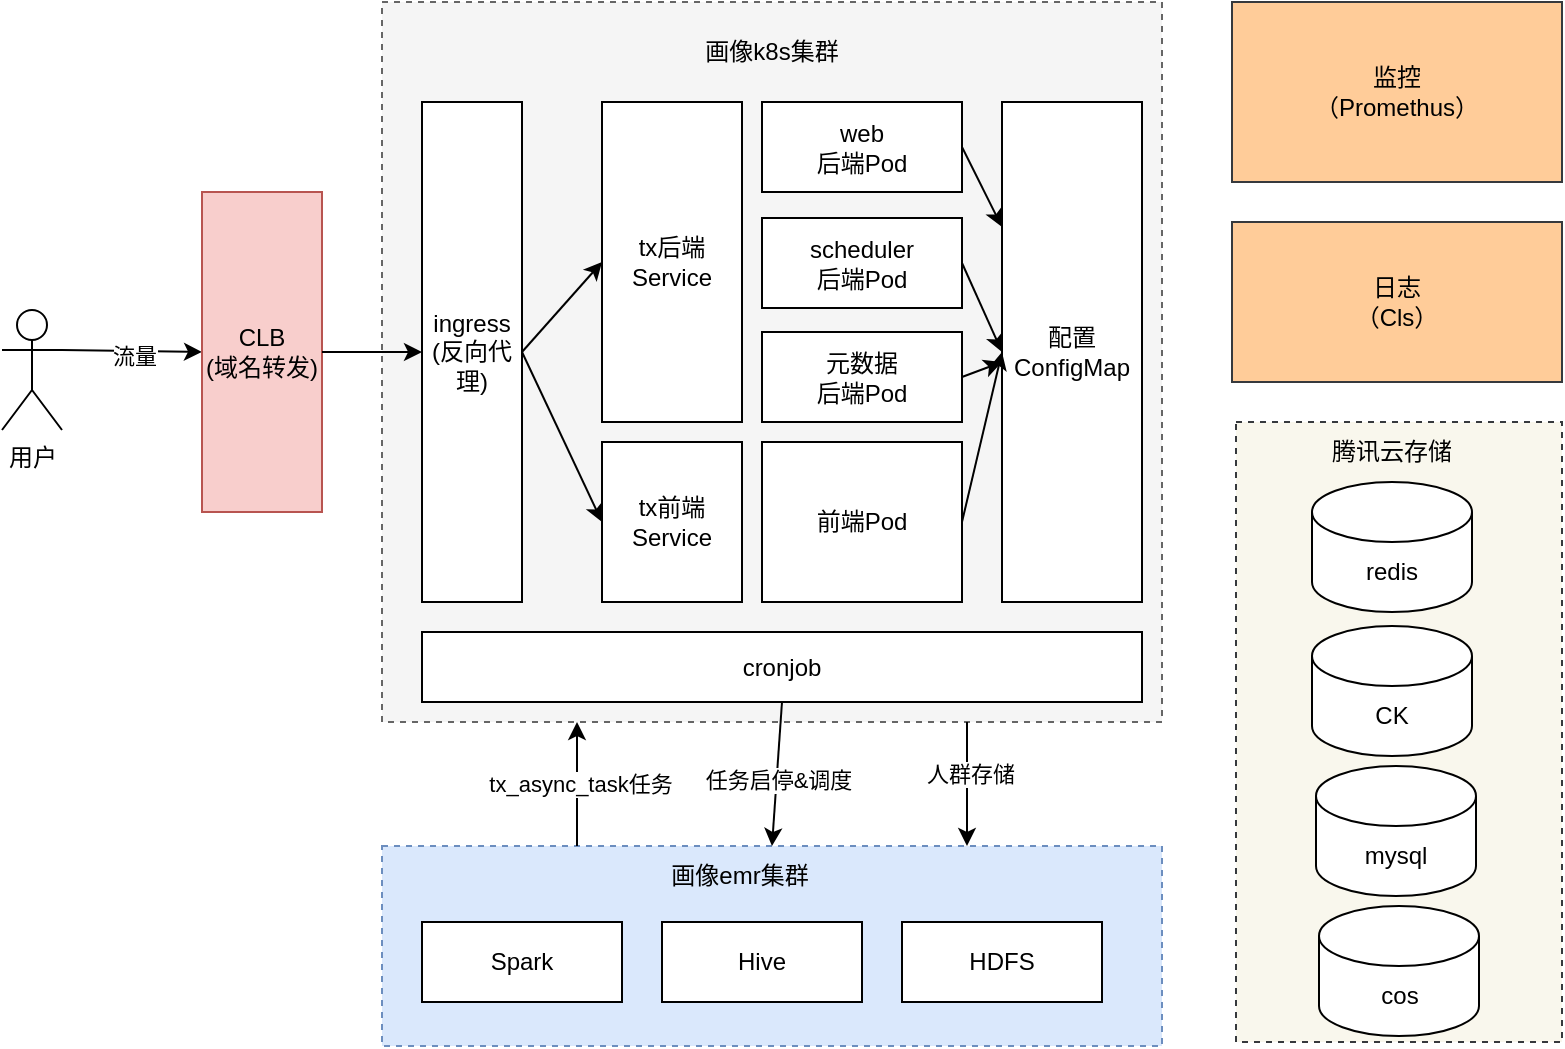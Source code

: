 <mxfile version="20.3.0" type="github">
  <diagram id="ZPPa48m-J54TyZQts5Dt" name="第 1 页">
    <mxGraphModel dx="1249" dy="809" grid="1" gridSize="10" guides="1" tooltips="1" connect="1" arrows="1" fold="1" page="1" pageScale="1" pageWidth="827" pageHeight="1169" math="0" shadow="0">
      <root>
        <mxCell id="0" />
        <mxCell id="1" parent="0" />
        <mxCell id="qWF-FxJLxW53jSEFmBLm-1" value="用户" style="shape=umlActor;verticalLabelPosition=bottom;verticalAlign=top;html=1;outlineConnect=0;" parent="1" vertex="1">
          <mxGeometry x="90" y="374" width="30" height="60" as="geometry" />
        </mxCell>
        <mxCell id="qWF-FxJLxW53jSEFmBLm-2" value="" style="endArrow=classic;html=1;rounded=0;exitX=1;exitY=0.333;exitDx=0;exitDy=0;exitPerimeter=0;entryX=0;entryY=0.5;entryDx=0;entryDy=0;" parent="1" source="qWF-FxJLxW53jSEFmBLm-1" target="qWF-FxJLxW53jSEFmBLm-3" edge="1">
          <mxGeometry width="50" height="50" relative="1" as="geometry">
            <mxPoint x="190" y="400" as="sourcePoint" />
            <mxPoint x="200" y="370" as="targetPoint" />
          </mxGeometry>
        </mxCell>
        <mxCell id="qWF-FxJLxW53jSEFmBLm-20" value="流量" style="edgeLabel;html=1;align=center;verticalAlign=middle;resizable=0;points=[];" parent="qWF-FxJLxW53jSEFmBLm-2" vertex="1" connectable="0">
          <mxGeometry x="0.029" y="-1" relative="1" as="geometry">
            <mxPoint y="1" as="offset" />
          </mxGeometry>
        </mxCell>
        <mxCell id="qWF-FxJLxW53jSEFmBLm-3" value="CLB&lt;br&gt;(域名转发)" style="rounded=0;whiteSpace=wrap;html=1;fillColor=#f8cecc;strokeColor=#b85450;" parent="1" vertex="1">
          <mxGeometry x="190" y="315" width="60" height="160" as="geometry" />
        </mxCell>
        <mxCell id="qWF-FxJLxW53jSEFmBLm-4" value="" style="rounded=0;whiteSpace=wrap;html=1;dashed=1;fillColor=#f5f5f5;fontColor=#333333;strokeColor=#666666;" parent="1" vertex="1">
          <mxGeometry x="280" y="220" width="390" height="360" as="geometry" />
        </mxCell>
        <mxCell id="qWF-FxJLxW53jSEFmBLm-5" value="画像k8s集群" style="text;html=1;strokeColor=none;fillColor=none;align=center;verticalAlign=middle;whiteSpace=wrap;rounded=0;dashed=1;" parent="1" vertex="1">
          <mxGeometry x="430" y="230" width="90" height="30" as="geometry" />
        </mxCell>
        <mxCell id="qWF-FxJLxW53jSEFmBLm-6" value="" style="rounded=0;whiteSpace=wrap;html=1;dashed=1;fillColor=#dae8fc;strokeColor=#6c8ebf;" parent="1" vertex="1">
          <mxGeometry x="280" y="642" width="390" height="100" as="geometry" />
        </mxCell>
        <mxCell id="qWF-FxJLxW53jSEFmBLm-7" value="画像emr集群" style="text;html=1;strokeColor=none;fillColor=none;align=center;verticalAlign=middle;whiteSpace=wrap;rounded=0;dashed=1;" parent="1" vertex="1">
          <mxGeometry x="414" y="642" width="90" height="30" as="geometry" />
        </mxCell>
        <mxCell id="qWF-FxJLxW53jSEFmBLm-8" value="Spark" style="rounded=0;whiteSpace=wrap;html=1;" parent="1" vertex="1">
          <mxGeometry x="300" y="680" width="100" height="40" as="geometry" />
        </mxCell>
        <mxCell id="qWF-FxJLxW53jSEFmBLm-9" value="Hive" style="rounded=0;whiteSpace=wrap;html=1;" parent="1" vertex="1">
          <mxGeometry x="420" y="680" width="100" height="40" as="geometry" />
        </mxCell>
        <mxCell id="qWF-FxJLxW53jSEFmBLm-10" value="HDFS" style="rounded=0;whiteSpace=wrap;html=1;" parent="1" vertex="1">
          <mxGeometry x="540" y="680" width="100" height="40" as="geometry" />
        </mxCell>
        <mxCell id="qWF-FxJLxW53jSEFmBLm-11" value="" style="endArrow=classic;html=1;rounded=0;exitX=0.25;exitY=0;exitDx=0;exitDy=0;entryX=0.25;entryY=1;entryDx=0;entryDy=0;" parent="1" source="qWF-FxJLxW53jSEFmBLm-6" target="qWF-FxJLxW53jSEFmBLm-4" edge="1">
          <mxGeometry width="50" height="50" relative="1" as="geometry">
            <mxPoint x="110" y="630" as="sourcePoint" />
            <mxPoint x="160" y="580" as="targetPoint" />
          </mxGeometry>
        </mxCell>
        <mxCell id="qWF-FxJLxW53jSEFmBLm-13" value="tx_async_task任务" style="edgeLabel;html=1;align=center;verticalAlign=middle;resizable=0;points=[];" parent="qWF-FxJLxW53jSEFmBLm-11" vertex="1" connectable="0">
          <mxGeometry relative="1" as="geometry">
            <mxPoint x="1" as="offset" />
          </mxGeometry>
        </mxCell>
        <mxCell id="qWF-FxJLxW53jSEFmBLm-12" value="" style="endArrow=classic;html=1;rounded=0;exitX=0.75;exitY=1;exitDx=0;exitDy=0;entryX=0.75;entryY=0;entryDx=0;entryDy=0;" parent="1" source="qWF-FxJLxW53jSEFmBLm-4" target="qWF-FxJLxW53jSEFmBLm-6" edge="1">
          <mxGeometry width="50" height="50" relative="1" as="geometry">
            <mxPoint x="382.5" y="610" as="sourcePoint" />
            <mxPoint x="382.5" y="550" as="targetPoint" />
          </mxGeometry>
        </mxCell>
        <mxCell id="qWF-FxJLxW53jSEFmBLm-14" value="人群存储" style="edgeLabel;html=1;align=center;verticalAlign=middle;resizable=0;points=[];" parent="qWF-FxJLxW53jSEFmBLm-12" vertex="1" connectable="0">
          <mxGeometry x="-0.167" y="5" relative="1" as="geometry">
            <mxPoint x="-4" as="offset" />
          </mxGeometry>
        </mxCell>
        <mxCell id="qWF-FxJLxW53jSEFmBLm-15" value="ingress&lt;br&gt;(反向代理)" style="rounded=0;whiteSpace=wrap;html=1;" parent="1" vertex="1">
          <mxGeometry x="300" y="270" width="50" height="250" as="geometry" />
        </mxCell>
        <mxCell id="qWF-FxJLxW53jSEFmBLm-18" value="" style="endArrow=classic;html=1;rounded=0;exitX=1;exitY=0.5;exitDx=0;exitDy=0;entryX=0;entryY=0.5;entryDx=0;entryDy=0;" parent="1" source="qWF-FxJLxW53jSEFmBLm-3" target="qWF-FxJLxW53jSEFmBLm-15" edge="1">
          <mxGeometry width="50" height="50" relative="1" as="geometry">
            <mxPoint x="130" y="380" as="sourcePoint" />
            <mxPoint x="200" y="380" as="targetPoint" />
          </mxGeometry>
        </mxCell>
        <mxCell id="qWF-FxJLxW53jSEFmBLm-21" value="tx后端Service" style="rounded=0;whiteSpace=wrap;html=1;" parent="1" vertex="1">
          <mxGeometry x="390" y="270" width="70" height="160" as="geometry" />
        </mxCell>
        <mxCell id="qWF-FxJLxW53jSEFmBLm-22" value="tx前端Service" style="rounded=0;whiteSpace=wrap;html=1;" parent="1" vertex="1">
          <mxGeometry x="390" y="440" width="70" height="80" as="geometry" />
        </mxCell>
        <mxCell id="qWF-FxJLxW53jSEFmBLm-23" value="" style="endArrow=classic;html=1;rounded=0;entryX=0;entryY=0.5;entryDx=0;entryDy=0;exitX=1;exitY=0.5;exitDx=0;exitDy=0;" parent="1" source="qWF-FxJLxW53jSEFmBLm-15" target="qWF-FxJLxW53jSEFmBLm-21" edge="1">
          <mxGeometry width="50" height="50" relative="1" as="geometry">
            <mxPoint x="130" y="570" as="sourcePoint" />
            <mxPoint x="180" y="520" as="targetPoint" />
          </mxGeometry>
        </mxCell>
        <mxCell id="qWF-FxJLxW53jSEFmBLm-24" value="" style="endArrow=classic;html=1;rounded=0;entryX=0;entryY=0.5;entryDx=0;entryDy=0;exitX=1;exitY=0.5;exitDx=0;exitDy=0;" parent="1" source="qWF-FxJLxW53jSEFmBLm-15" target="qWF-FxJLxW53jSEFmBLm-22" edge="1">
          <mxGeometry width="50" height="50" relative="1" as="geometry">
            <mxPoint x="360" y="405" as="sourcePoint" />
            <mxPoint x="400" y="335" as="targetPoint" />
          </mxGeometry>
        </mxCell>
        <mxCell id="qWF-FxJLxW53jSEFmBLm-25" value="web&lt;br&gt;后端Pod" style="rounded=0;whiteSpace=wrap;html=1;" parent="1" vertex="1">
          <mxGeometry x="470" y="270" width="100" height="45" as="geometry" />
        </mxCell>
        <mxCell id="qWF-FxJLxW53jSEFmBLm-26" value="scheduler&lt;br&gt;后端Pod" style="rounded=0;whiteSpace=wrap;html=1;" parent="1" vertex="1">
          <mxGeometry x="470" y="328" width="100" height="45" as="geometry" />
        </mxCell>
        <mxCell id="qWF-FxJLxW53jSEFmBLm-27" value="前端Pod" style="rounded=0;whiteSpace=wrap;html=1;" parent="1" vertex="1">
          <mxGeometry x="470" y="440" width="100" height="80" as="geometry" />
        </mxCell>
        <mxCell id="qWF-FxJLxW53jSEFmBLm-28" value="配置&lt;br&gt;ConfigMap" style="rounded=0;whiteSpace=wrap;html=1;" parent="1" vertex="1">
          <mxGeometry x="590" y="270" width="70" height="250" as="geometry" />
        </mxCell>
        <mxCell id="qWF-FxJLxW53jSEFmBLm-30" value="" style="endArrow=classic;html=1;rounded=0;entryX=0;entryY=0.25;entryDx=0;entryDy=0;exitX=1;exitY=0.5;exitDx=0;exitDy=0;" parent="1" source="qWF-FxJLxW53jSEFmBLm-25" target="qWF-FxJLxW53jSEFmBLm-28" edge="1">
          <mxGeometry width="50" height="50" relative="1" as="geometry">
            <mxPoint x="120" y="610" as="sourcePoint" />
            <mxPoint x="170" y="560" as="targetPoint" />
          </mxGeometry>
        </mxCell>
        <mxCell id="qWF-FxJLxW53jSEFmBLm-31" value="" style="endArrow=classic;html=1;rounded=0;entryX=0;entryY=0.5;entryDx=0;entryDy=0;exitX=1;exitY=0.5;exitDx=0;exitDy=0;" parent="1" source="qWF-FxJLxW53jSEFmBLm-26" target="qWF-FxJLxW53jSEFmBLm-28" edge="1">
          <mxGeometry width="50" height="50" relative="1" as="geometry">
            <mxPoint x="580" y="305" as="sourcePoint" />
            <mxPoint x="600" y="342.5" as="targetPoint" />
          </mxGeometry>
        </mxCell>
        <mxCell id="qWF-FxJLxW53jSEFmBLm-32" value="" style="endArrow=classic;html=1;rounded=0;entryX=0;entryY=0.5;entryDx=0;entryDy=0;exitX=1;exitY=0.5;exitDx=0;exitDy=0;" parent="1" source="qWF-FxJLxW53jSEFmBLm-27" target="qWF-FxJLxW53jSEFmBLm-28" edge="1">
          <mxGeometry width="50" height="50" relative="1" as="geometry">
            <mxPoint x="580" y="365" as="sourcePoint" />
            <mxPoint x="600" y="405" as="targetPoint" />
          </mxGeometry>
        </mxCell>
        <mxCell id="qWF-FxJLxW53jSEFmBLm-33" value="" style="rounded=0;whiteSpace=wrap;html=1;dashed=1;fillColor=#f9f7ed;strokeColor=#36393d;" parent="1" vertex="1">
          <mxGeometry x="707" y="430" width="163" height="310" as="geometry" />
        </mxCell>
        <mxCell id="qWF-FxJLxW53jSEFmBLm-35" value="腾讯云存储" style="text;html=1;strokeColor=none;fillColor=none;align=center;verticalAlign=middle;whiteSpace=wrap;rounded=0;" parent="1" vertex="1">
          <mxGeometry x="730" y="430" width="110" height="30" as="geometry" />
        </mxCell>
        <mxCell id="qWF-FxJLxW53jSEFmBLm-38" value="mysql" style="shape=cylinder3;whiteSpace=wrap;html=1;boundedLbl=1;backgroundOutline=1;size=15;" parent="1" vertex="1">
          <mxGeometry x="747" y="602" width="80" height="65" as="geometry" />
        </mxCell>
        <mxCell id="qWF-FxJLxW53jSEFmBLm-39" value="cos" style="shape=cylinder3;whiteSpace=wrap;html=1;boundedLbl=1;backgroundOutline=1;size=15;" parent="1" vertex="1">
          <mxGeometry x="748.5" y="672" width="80" height="65" as="geometry" />
        </mxCell>
        <mxCell id="qWF-FxJLxW53jSEFmBLm-40" value="CK" style="shape=cylinder3;whiteSpace=wrap;html=1;boundedLbl=1;backgroundOutline=1;size=15;" parent="1" vertex="1">
          <mxGeometry x="745" y="532" width="80" height="65" as="geometry" />
        </mxCell>
        <mxCell id="qWF-FxJLxW53jSEFmBLm-41" value="redis" style="shape=cylinder3;whiteSpace=wrap;html=1;boundedLbl=1;backgroundOutline=1;size=15;" parent="1" vertex="1">
          <mxGeometry x="745" y="460" width="80" height="65" as="geometry" />
        </mxCell>
        <mxCell id="qWF-FxJLxW53jSEFmBLm-42" value="监控&lt;br&gt;（Promethus）" style="rounded=0;whiteSpace=wrap;html=1;fillColor=#ffcc99;strokeColor=#36393d;" parent="1" vertex="1">
          <mxGeometry x="705" y="220" width="165" height="90" as="geometry" />
        </mxCell>
        <mxCell id="qWF-FxJLxW53jSEFmBLm-43" value="日志&lt;br&gt;（Cls）" style="rounded=0;whiteSpace=wrap;html=1;fillColor=#ffcc99;strokeColor=#36393d;" parent="1" vertex="1">
          <mxGeometry x="705" y="330" width="165" height="80" as="geometry" />
        </mxCell>
        <mxCell id="qWF-FxJLxW53jSEFmBLm-44" value="cronjob" style="rounded=0;whiteSpace=wrap;html=1;" parent="1" vertex="1">
          <mxGeometry x="300" y="535" width="360" height="35" as="geometry" />
        </mxCell>
        <mxCell id="qWF-FxJLxW53jSEFmBLm-46" value="" style="endArrow=classic;html=1;rounded=0;exitX=0.5;exitY=1;exitDx=0;exitDy=0;entryX=0.5;entryY=0;entryDx=0;entryDy=0;" parent="1" source="qWF-FxJLxW53jSEFmBLm-44" target="qWF-FxJLxW53jSEFmBLm-6" edge="1">
          <mxGeometry width="50" height="50" relative="1" as="geometry">
            <mxPoint x="120" y="660" as="sourcePoint" />
            <mxPoint x="470" y="620" as="targetPoint" />
          </mxGeometry>
        </mxCell>
        <mxCell id="qWF-FxJLxW53jSEFmBLm-48" value="任务启停&amp;amp;调度" style="edgeLabel;html=1;align=center;verticalAlign=middle;resizable=0;points=[];" parent="qWF-FxJLxW53jSEFmBLm-46" vertex="1" connectable="0">
          <mxGeometry x="0.072" relative="1" as="geometry">
            <mxPoint as="offset" />
          </mxGeometry>
        </mxCell>
        <mxCell id="TR6aG--cflhMd00J4YiO-1" value="元数据&lt;br&gt;后端Pod" style="rounded=0;whiteSpace=wrap;html=1;" vertex="1" parent="1">
          <mxGeometry x="470" y="385" width="100" height="45" as="geometry" />
        </mxCell>
        <mxCell id="TR6aG--cflhMd00J4YiO-2" value="" style="endArrow=classic;html=1;rounded=0;exitX=1;exitY=0.5;exitDx=0;exitDy=0;" edge="1" parent="1" source="TR6aG--cflhMd00J4YiO-1">
          <mxGeometry width="50" height="50" relative="1" as="geometry">
            <mxPoint x="580" y="347.5" as="sourcePoint" />
            <mxPoint x="590" y="400" as="targetPoint" />
          </mxGeometry>
        </mxCell>
      </root>
    </mxGraphModel>
  </diagram>
</mxfile>
